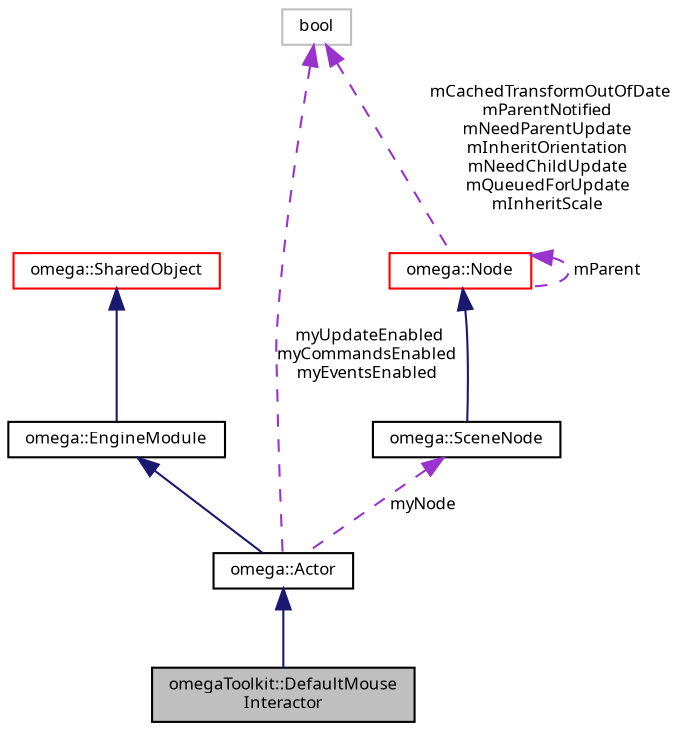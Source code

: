digraph "omegaToolkit::DefaultMouseInteractor"
{
  bgcolor="transparent";
  edge [fontname="FreeSans.ttf",fontsize="8",labelfontname="FreeSans.ttf",labelfontsize="8"];
  node [fontname="FreeSans.ttf",fontsize="8",shape=record];
  Node1 [label="omegaToolkit::DefaultMouse\lInteractor",height=0.2,width=0.4,color="black", fillcolor="grey75", style="filled" fontcolor="black"];
  Node2 -> Node1 [dir="back",color="midnightblue",fontsize="8",style="solid",fontname="FreeSans.ttf"];
  Node2 [label="omega::Actor",height=0.2,width=0.4,color="black",URL="$classomega_1_1_actor.html",tooltip="A specialied EngineModule used to control objects in a scene and define custom behaviors. "];
  Node3 -> Node2 [dir="back",color="midnightblue",fontsize="8",style="solid",fontname="FreeSans.ttf"];
  Node3 [label="omega::EngineModule",height=0.2,width=0.4,color="black",URL="$classomega_1_1_engine_module.html"];
  Node4 -> Node3 [dir="back",color="midnightblue",fontsize="8",style="solid",fontname="FreeSans.ttf"];
  Node4 [label="omega::SharedObject",height=0.2,width=0.4,color="red",URL="$classomega_1_1_shared_object.html"];
  Node5 -> Node2 [dir="back",color="darkorchid3",fontsize="8",style="dashed",label=" myNode" ,fontname="FreeSans.ttf"];
  Node5 [label="omega::SceneNode",height=0.2,width=0.4,color="black",URL="$classomega_1_1_scene_node.html",tooltip="Represents a node in the omegalib scene graph. "];
  Node6 -> Node5 [dir="back",color="midnightblue",fontsize="8",style="solid",fontname="FreeSans.ttf"];
  Node6 [label="omega::Node",height=0.2,width=0.4,color="red",URL="$classomega_1_1_node.html",tooltip="Class representing a general-purpose node in an articulated scene graph. "];
  Node6 -> Node6 [dir="back",color="darkorchid3",fontsize="8",style="dashed",label=" mParent" ,fontname="FreeSans.ttf"];
  Node7 -> Node6 [dir="back",color="darkorchid3",fontsize="8",style="dashed",label=" mCachedTransformOutOfDate\nmParentNotified\nmNeedParentUpdate\nmInheritOrientation\nmNeedChildUpdate\nmQueuedForUpdate\nmInheritScale" ,fontname="FreeSans.ttf"];
  Node7 [label="bool",height=0.2,width=0.4,color="grey75"];
  Node7 -> Node2 [dir="back",color="darkorchid3",fontsize="8",style="dashed",label=" myUpdateEnabled\nmyCommandsEnabled\nmyEventsEnabled" ,fontname="FreeSans.ttf"];
}
